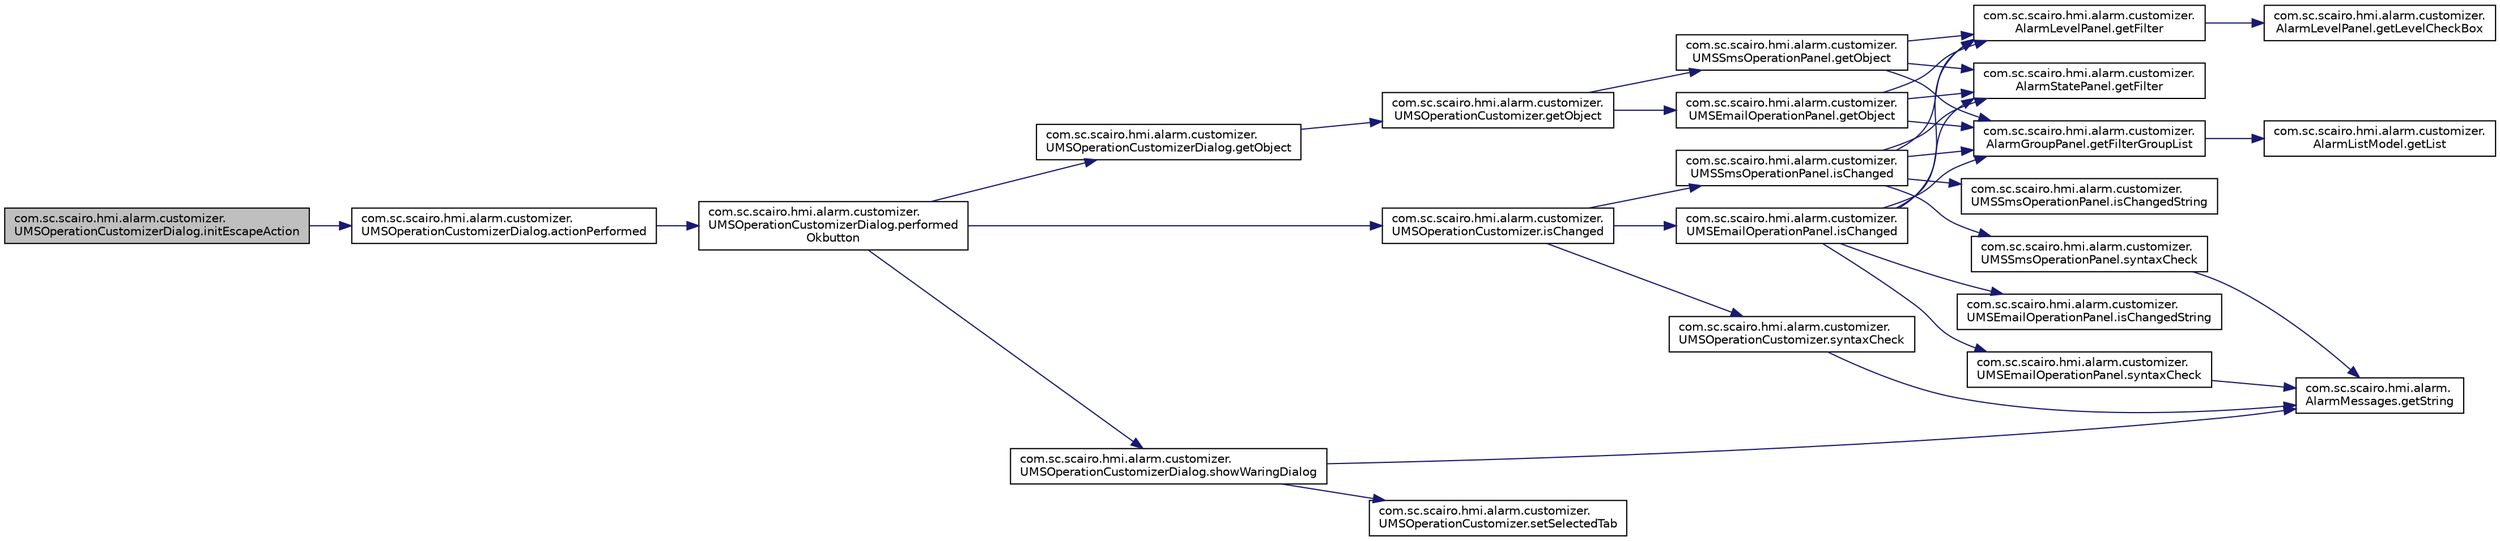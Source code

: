 digraph "com.sc.scairo.hmi.alarm.customizer.UMSOperationCustomizerDialog.initEscapeAction"
{
 // LATEX_PDF_SIZE
  edge [fontname="Helvetica",fontsize="10",labelfontname="Helvetica",labelfontsize="10"];
  node [fontname="Helvetica",fontsize="10",shape=record];
  rankdir="LR";
  Node1 [label="com.sc.scairo.hmi.alarm.customizer.\lUMSOperationCustomizerDialog.initEscapeAction",height=0.2,width=0.4,color="black", fillcolor="grey75", style="filled", fontcolor="black",tooltip=" "];
  Node1 -> Node2 [color="midnightblue",fontsize="10",style="solid",fontname="Helvetica"];
  Node2 [label="com.sc.scairo.hmi.alarm.customizer.\lUMSOperationCustomizerDialog.actionPerformed",height=0.2,width=0.4,color="black", fillcolor="white", style="filled",URL="$classcom_1_1sc_1_1scairo_1_1hmi_1_1alarm_1_1customizer_1_1_u_m_s_operation_customizer_dialog.html#a123e8a13a512b99829cf53e884c7cb0c",tooltip=" "];
  Node2 -> Node3 [color="midnightblue",fontsize="10",style="solid",fontname="Helvetica"];
  Node3 [label="com.sc.scairo.hmi.alarm.customizer.\lUMSOperationCustomizerDialog.performed\lOkbutton",height=0.2,width=0.4,color="black", fillcolor="white", style="filled",URL="$classcom_1_1sc_1_1scairo_1_1hmi_1_1alarm_1_1customizer_1_1_u_m_s_operation_customizer_dialog.html#a2d3f48832bc733117a72c956e49bbb48",tooltip=" "];
  Node3 -> Node4 [color="midnightblue",fontsize="10",style="solid",fontname="Helvetica"];
  Node4 [label="com.sc.scairo.hmi.alarm.customizer.\lUMSOperationCustomizerDialog.getObject",height=0.2,width=0.4,color="black", fillcolor="white", style="filled",URL="$classcom_1_1sc_1_1scairo_1_1hmi_1_1alarm_1_1customizer_1_1_u_m_s_operation_customizer_dialog.html#af21634ef028a331294d0f3c5b7b474d0",tooltip=" "];
  Node4 -> Node5 [color="midnightblue",fontsize="10",style="solid",fontname="Helvetica"];
  Node5 [label="com.sc.scairo.hmi.alarm.customizer.\lUMSOperationCustomizer.getObject",height=0.2,width=0.4,color="black", fillcolor="white", style="filled",URL="$classcom_1_1sc_1_1scairo_1_1hmi_1_1alarm_1_1customizer_1_1_u_m_s_operation_customizer.html#a182e1fcc4078da7cb6d230be17d221bb",tooltip=" "];
  Node5 -> Node6 [color="midnightblue",fontsize="10",style="solid",fontname="Helvetica"];
  Node6 [label="com.sc.scairo.hmi.alarm.customizer.\lUMSSmsOperationPanel.getObject",height=0.2,width=0.4,color="black", fillcolor="white", style="filled",URL="$classcom_1_1sc_1_1scairo_1_1hmi_1_1alarm_1_1customizer_1_1_u_m_s_sms_operation_panel.html#aaeb64831004aaa00b535ab72bf5dc457",tooltip=" "];
  Node6 -> Node7 [color="midnightblue",fontsize="10",style="solid",fontname="Helvetica"];
  Node7 [label="com.sc.scairo.hmi.alarm.customizer.\lAlarmLevelPanel.getFilter",height=0.2,width=0.4,color="black", fillcolor="white", style="filled",URL="$classcom_1_1sc_1_1scairo_1_1hmi_1_1alarm_1_1customizer_1_1_alarm_level_panel.html#ac4bed0508d856dd7b2cdb13ef7f72711",tooltip=" "];
  Node7 -> Node8 [color="midnightblue",fontsize="10",style="solid",fontname="Helvetica"];
  Node8 [label="com.sc.scairo.hmi.alarm.customizer.\lAlarmLevelPanel.getLevelCheckBox",height=0.2,width=0.4,color="black", fillcolor="white", style="filled",URL="$classcom_1_1sc_1_1scairo_1_1hmi_1_1alarm_1_1customizer_1_1_alarm_level_panel.html#a4ee7331401cd9fb0414644812f2586ee",tooltip=" "];
  Node6 -> Node9 [color="midnightblue",fontsize="10",style="solid",fontname="Helvetica"];
  Node9 [label="com.sc.scairo.hmi.alarm.customizer.\lAlarmStatePanel.getFilter",height=0.2,width=0.4,color="black", fillcolor="white", style="filled",URL="$classcom_1_1sc_1_1scairo_1_1hmi_1_1alarm_1_1customizer_1_1_alarm_state_panel.html#a421ccb2deb30192cb44f6afe24c7bc82",tooltip=" "];
  Node6 -> Node10 [color="midnightblue",fontsize="10",style="solid",fontname="Helvetica"];
  Node10 [label="com.sc.scairo.hmi.alarm.customizer.\lAlarmGroupPanel.getFilterGroupList",height=0.2,width=0.4,color="black", fillcolor="white", style="filled",URL="$classcom_1_1sc_1_1scairo_1_1hmi_1_1alarm_1_1customizer_1_1_alarm_group_panel.html#af30abed1fce8df631000fe3c4448c673",tooltip=" "];
  Node10 -> Node11 [color="midnightblue",fontsize="10",style="solid",fontname="Helvetica"];
  Node11 [label="com.sc.scairo.hmi.alarm.customizer.\lAlarmListModel.getList",height=0.2,width=0.4,color="black", fillcolor="white", style="filled",URL="$classcom_1_1sc_1_1scairo_1_1hmi_1_1alarm_1_1customizer_1_1_alarm_list_model.html#a6e96fa4ba119e3ec62315e8f55c18385",tooltip=" "];
  Node5 -> Node12 [color="midnightblue",fontsize="10",style="solid",fontname="Helvetica"];
  Node12 [label="com.sc.scairo.hmi.alarm.customizer.\lUMSEmailOperationPanel.getObject",height=0.2,width=0.4,color="black", fillcolor="white", style="filled",URL="$classcom_1_1sc_1_1scairo_1_1hmi_1_1alarm_1_1customizer_1_1_u_m_s_email_operation_panel.html#a3254101842abfe1f62ab2e1d2c8fc65e",tooltip=" "];
  Node12 -> Node7 [color="midnightblue",fontsize="10",style="solid",fontname="Helvetica"];
  Node12 -> Node9 [color="midnightblue",fontsize="10",style="solid",fontname="Helvetica"];
  Node12 -> Node10 [color="midnightblue",fontsize="10",style="solid",fontname="Helvetica"];
  Node3 -> Node13 [color="midnightblue",fontsize="10",style="solid",fontname="Helvetica"];
  Node13 [label="com.sc.scairo.hmi.alarm.customizer.\lUMSOperationCustomizer.isChanged",height=0.2,width=0.4,color="black", fillcolor="white", style="filled",URL="$classcom_1_1sc_1_1scairo_1_1hmi_1_1alarm_1_1customizer_1_1_u_m_s_operation_customizer.html#a8d3e8fdd2e8b1fe756cc4140cfc064fa",tooltip=" "];
  Node13 -> Node14 [color="midnightblue",fontsize="10",style="solid",fontname="Helvetica"];
  Node14 [label="com.sc.scairo.hmi.alarm.customizer.\lUMSEmailOperationPanel.isChanged",height=0.2,width=0.4,color="black", fillcolor="white", style="filled",URL="$classcom_1_1sc_1_1scairo_1_1hmi_1_1alarm_1_1customizer_1_1_u_m_s_email_operation_panel.html#a4a27f5d5139c93225750b0122a5f32a1",tooltip=" "];
  Node14 -> Node7 [color="midnightblue",fontsize="10",style="solid",fontname="Helvetica"];
  Node14 -> Node9 [color="midnightblue",fontsize="10",style="solid",fontname="Helvetica"];
  Node14 -> Node10 [color="midnightblue",fontsize="10",style="solid",fontname="Helvetica"];
  Node14 -> Node15 [color="midnightblue",fontsize="10",style="solid",fontname="Helvetica"];
  Node15 [label="com.sc.scairo.hmi.alarm.customizer.\lUMSEmailOperationPanel.isChangedString",height=0.2,width=0.4,color="black", fillcolor="white", style="filled",URL="$classcom_1_1sc_1_1scairo_1_1hmi_1_1alarm_1_1customizer_1_1_u_m_s_email_operation_panel.html#ab83b8d709c8ab2bd2f080c7462d8d51b",tooltip=" "];
  Node14 -> Node16 [color="midnightblue",fontsize="10",style="solid",fontname="Helvetica"];
  Node16 [label="com.sc.scairo.hmi.alarm.customizer.\lUMSEmailOperationPanel.syntaxCheck",height=0.2,width=0.4,color="black", fillcolor="white", style="filled",URL="$classcom_1_1sc_1_1scairo_1_1hmi_1_1alarm_1_1customizer_1_1_u_m_s_email_operation_panel.html#ac3af76651ea0fcc9d85032aeae3c3945",tooltip=" "];
  Node16 -> Node17 [color="midnightblue",fontsize="10",style="solid",fontname="Helvetica"];
  Node17 [label="com.sc.scairo.hmi.alarm.\lAlarmMessages.getString",height=0.2,width=0.4,color="black", fillcolor="white", style="filled",URL="$classcom_1_1sc_1_1scairo_1_1hmi_1_1alarm_1_1_alarm_messages.html#a53972724aeb75fff2b32182ebc18d4bc",tooltip=" "];
  Node13 -> Node18 [color="midnightblue",fontsize="10",style="solid",fontname="Helvetica"];
  Node18 [label="com.sc.scairo.hmi.alarm.customizer.\lUMSSmsOperationPanel.isChanged",height=0.2,width=0.4,color="black", fillcolor="white", style="filled",URL="$classcom_1_1sc_1_1scairo_1_1hmi_1_1alarm_1_1customizer_1_1_u_m_s_sms_operation_panel.html#ac418fbfffd189695d4c3cb660ef3734c",tooltip=" "];
  Node18 -> Node7 [color="midnightblue",fontsize="10",style="solid",fontname="Helvetica"];
  Node18 -> Node9 [color="midnightblue",fontsize="10",style="solid",fontname="Helvetica"];
  Node18 -> Node10 [color="midnightblue",fontsize="10",style="solid",fontname="Helvetica"];
  Node18 -> Node19 [color="midnightblue",fontsize="10",style="solid",fontname="Helvetica"];
  Node19 [label="com.sc.scairo.hmi.alarm.customizer.\lUMSSmsOperationPanel.isChangedString",height=0.2,width=0.4,color="black", fillcolor="white", style="filled",URL="$classcom_1_1sc_1_1scairo_1_1hmi_1_1alarm_1_1customizer_1_1_u_m_s_sms_operation_panel.html#a8b64a8370f18bcdf772d4f63ee8d3beb",tooltip=" "];
  Node18 -> Node20 [color="midnightblue",fontsize="10",style="solid",fontname="Helvetica"];
  Node20 [label="com.sc.scairo.hmi.alarm.customizer.\lUMSSmsOperationPanel.syntaxCheck",height=0.2,width=0.4,color="black", fillcolor="white", style="filled",URL="$classcom_1_1sc_1_1scairo_1_1hmi_1_1alarm_1_1customizer_1_1_u_m_s_sms_operation_panel.html#a52130c1fd51d3dece1dc031b61929420",tooltip=" "];
  Node20 -> Node17 [color="midnightblue",fontsize="10",style="solid",fontname="Helvetica"];
  Node13 -> Node21 [color="midnightblue",fontsize="10",style="solid",fontname="Helvetica"];
  Node21 [label="com.sc.scairo.hmi.alarm.customizer.\lUMSOperationCustomizer.syntaxCheck",height=0.2,width=0.4,color="black", fillcolor="white", style="filled",URL="$classcom_1_1sc_1_1scairo_1_1hmi_1_1alarm_1_1customizer_1_1_u_m_s_operation_customizer.html#a2a92b17077eb397bb7e93d3ab20b671a",tooltip=" "];
  Node21 -> Node17 [color="midnightblue",fontsize="10",style="solid",fontname="Helvetica"];
  Node3 -> Node22 [color="midnightblue",fontsize="10",style="solid",fontname="Helvetica"];
  Node22 [label="com.sc.scairo.hmi.alarm.customizer.\lUMSOperationCustomizerDialog.showWaringDialog",height=0.2,width=0.4,color="black", fillcolor="white", style="filled",URL="$classcom_1_1sc_1_1scairo_1_1hmi_1_1alarm_1_1customizer_1_1_u_m_s_operation_customizer_dialog.html#ac417d48a67870b778c0a62d1d01635a6",tooltip=" "];
  Node22 -> Node17 [color="midnightblue",fontsize="10",style="solid",fontname="Helvetica"];
  Node22 -> Node23 [color="midnightblue",fontsize="10",style="solid",fontname="Helvetica"];
  Node23 [label="com.sc.scairo.hmi.alarm.customizer.\lUMSOperationCustomizer.setSelectedTab",height=0.2,width=0.4,color="black", fillcolor="white", style="filled",URL="$classcom_1_1sc_1_1scairo_1_1hmi_1_1alarm_1_1customizer_1_1_u_m_s_operation_customizer.html#a9e1f142ce090e4dad191b9802501f532",tooltip=" "];
}
